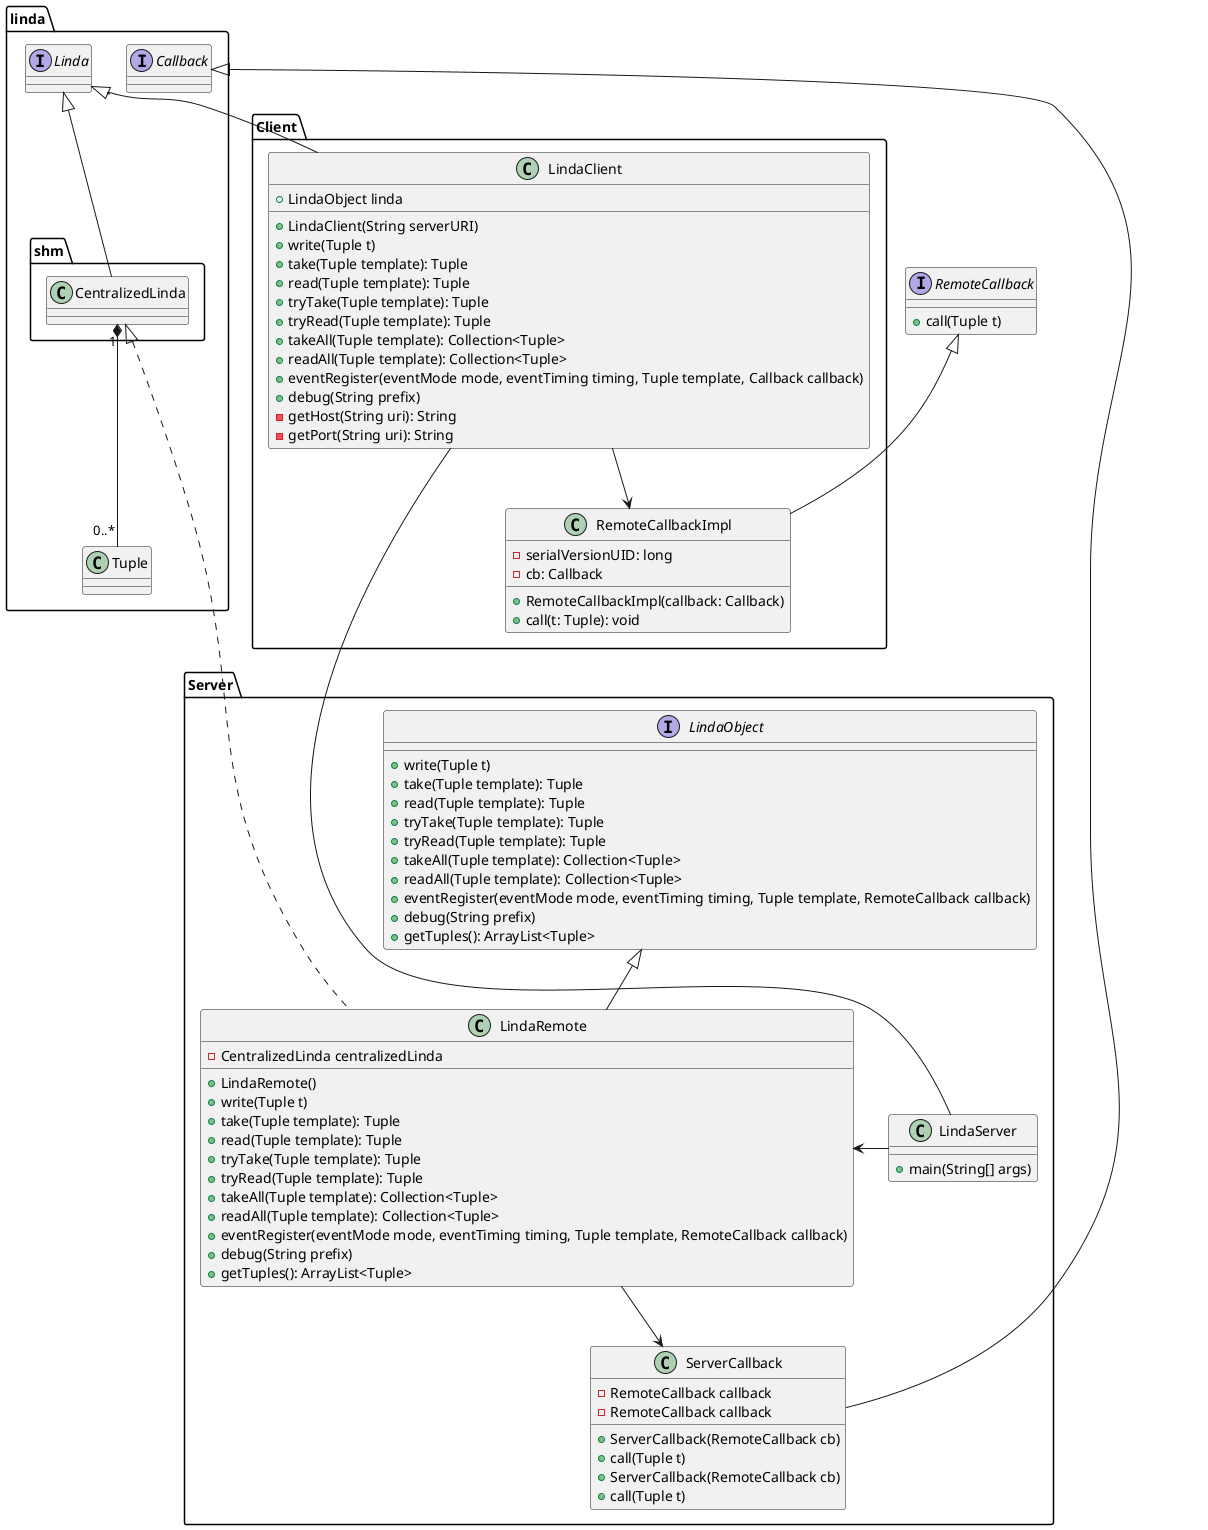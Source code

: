 @startuml

package Client {
    class LindaClient {
        + LindaObject linda
        + LindaClient(String serverURI)
        + write(Tuple t)
        + take(Tuple template): Tuple
        + read(Tuple template): Tuple
        + tryTake(Tuple template): Tuple
        + tryRead(Tuple template): Tuple
        + takeAll(Tuple template): Collection<Tuple>
        + readAll(Tuple template): Collection<Tuple>
        + eventRegister(eventMode mode, eventTiming timing, Tuple template, Callback callback)
        + debug(String prefix)
        - getHost(String uri): String
        - getPort(String uri): String
    }

class RemoteCallbackImpl {
  - serialVersionUID: long
  - cb: Callback
  + RemoteCallbackImpl(callback: Callback)
  + call(t: Tuple): void
}

}

interface RemoteCallback {
        + call(Tuple t)
    }

RemoteCallback <|-- RemoteCallbackImpl


package linda {
  class Tuple {
  }
  interface Linda {
  }
  interface Callback {
  }
}

package linda.shm {

  class CentralizedLinda {
  }

}

package Server {
    class ServerCallback {
        - RemoteCallback callback
        + ServerCallback(RemoteCallback cb)
        + call(Tuple t)
    }

    class LindaRemote {
        - CentralizedLinda centralizedLinda
        + LindaRemote()
        + write(Tuple t)
        + take(Tuple template): Tuple
        + read(Tuple template): Tuple
        + tryTake(Tuple template): Tuple
        + tryRead(Tuple template): Tuple
        + takeAll(Tuple template): Collection<Tuple>
        + readAll(Tuple template): Collection<Tuple>
        + eventRegister(eventMode mode, eventTiming timing, Tuple template, RemoteCallback callback)
        + debug(String prefix)
        + getTuples(): ArrayList<Tuple>
    }


    class ServerCallback {
        - RemoteCallback callback
        + ServerCallback(RemoteCallback cb)
        + call(Tuple t)
    }

    interface LindaObject {
        + write(Tuple t)
        + take(Tuple template): Tuple
        + read(Tuple template): Tuple
        + tryTake(Tuple template): Tuple
        + tryRead(Tuple template): Tuple
        + takeAll(Tuple template): Collection<Tuple>
        + readAll(Tuple template): Collection<Tuple>
        + eventRegister(eventMode mode, eventTiming timing, Tuple template, RemoteCallback callback)
        + debug(String prefix)
        + getTuples(): ArrayList<Tuple>
    }
    class LindaServer {
        + main(String[] args)
    }
  
  CentralizedLinda <|.. LindaRemote

  LindaClient --> RemoteCallbackImpl
  LindaClient ---- LindaServer
  LindaRemote --> ServerCallback
}

Callback <|-- ServerCallback
Linda <|-- LindaClient
Linda <|-- CentralizedLinda
LindaObject <|-- LindaRemote
CentralizedLinda "1" *-- "0..*" Tuple
LindaRemote <- LindaServer
@enduml
